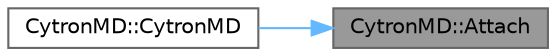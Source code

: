 digraph "CytronMD::Attach"
{
 // LATEX_PDF_SIZE
  bgcolor="transparent";
  edge [fontname=Helvetica,fontsize=10,labelfontname=Helvetica,labelfontsize=10];
  node [fontname=Helvetica,fontsize=10,shape=box,height=0.2,width=0.4];
  rankdir="RL";
  Node1 [id="Node000001",label="CytronMD::Attach",height=0.2,width=0.4,color="gray40", fillcolor="grey60", style="filled", fontcolor="black",tooltip=" "];
  Node1 -> Node2 [id="edge1_Node000001_Node000002",dir="back",color="steelblue1",style="solid",tooltip=" "];
  Node2 [id="Node000002",label="CytronMD::CytronMD",height=0.2,width=0.4,color="grey40", fillcolor="white", style="filled",URL="$class_cytron_m_d.html#a49339310fab41536041c16793cbad9ad",tooltip=" "];
}

